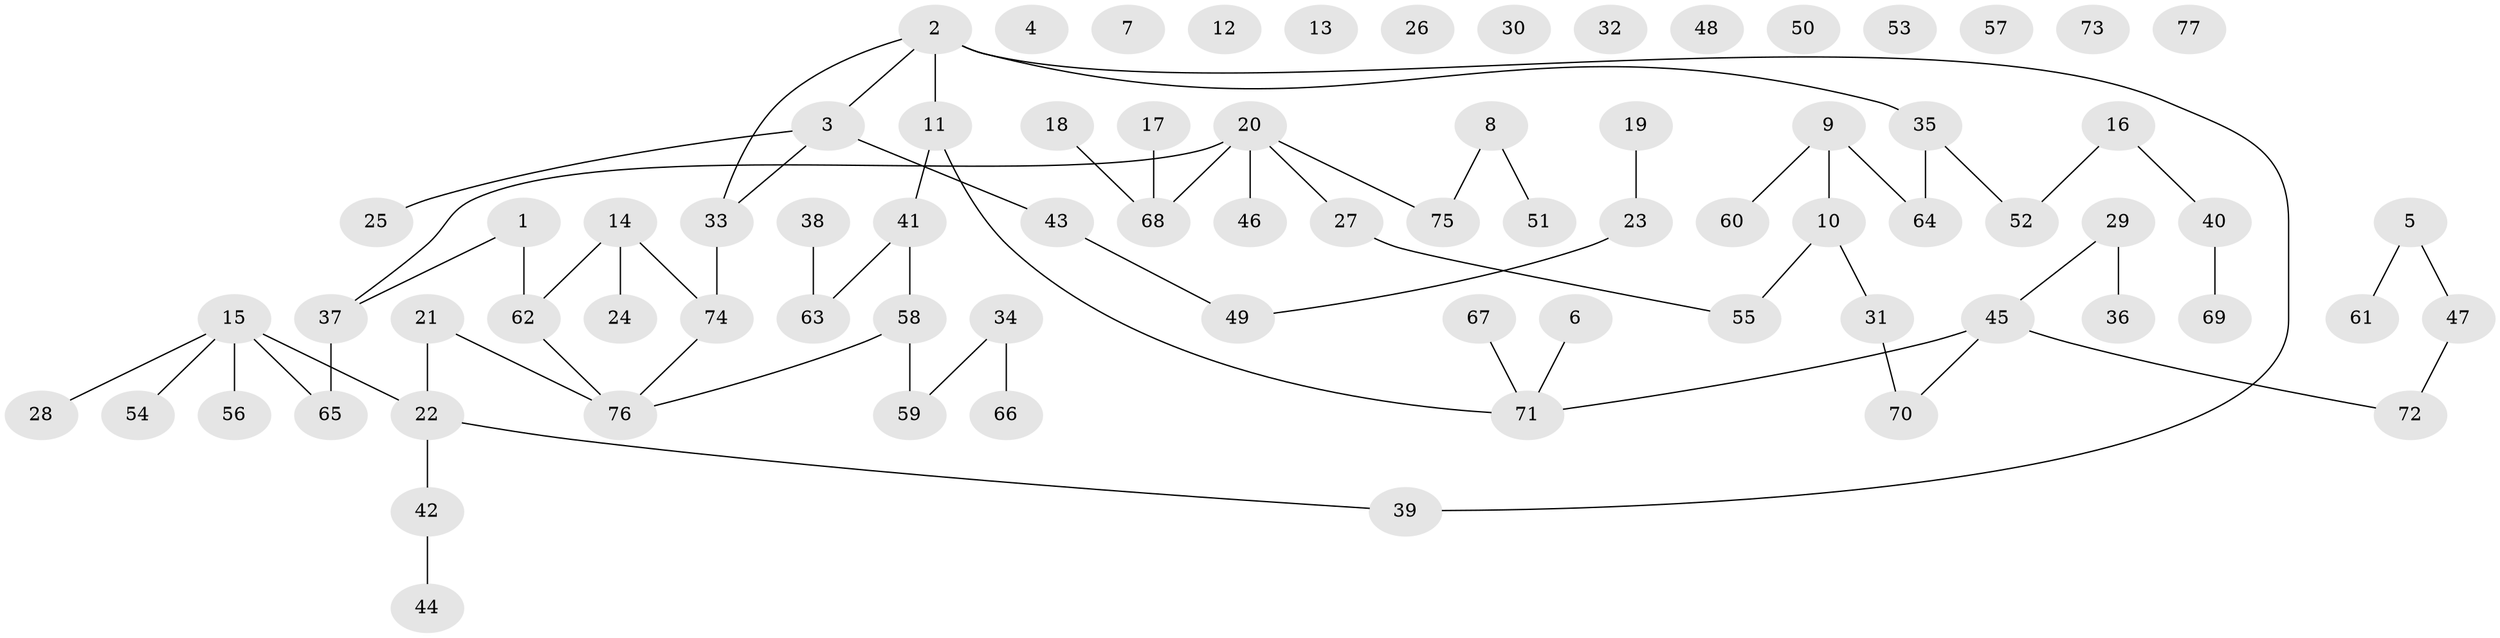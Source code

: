 // coarse degree distribution, {3: 0.12727272727272726, 5: 0.03636363636363636, 2: 0.23636363636363636, 0: 0.23636363636363636, 1: 0.2727272727272727, 4: 0.07272727272727272, 6: 0.01818181818181818}
// Generated by graph-tools (version 1.1) at 2025/23/03/03/25 07:23:26]
// undirected, 77 vertices, 70 edges
graph export_dot {
graph [start="1"]
  node [color=gray90,style=filled];
  1;
  2;
  3;
  4;
  5;
  6;
  7;
  8;
  9;
  10;
  11;
  12;
  13;
  14;
  15;
  16;
  17;
  18;
  19;
  20;
  21;
  22;
  23;
  24;
  25;
  26;
  27;
  28;
  29;
  30;
  31;
  32;
  33;
  34;
  35;
  36;
  37;
  38;
  39;
  40;
  41;
  42;
  43;
  44;
  45;
  46;
  47;
  48;
  49;
  50;
  51;
  52;
  53;
  54;
  55;
  56;
  57;
  58;
  59;
  60;
  61;
  62;
  63;
  64;
  65;
  66;
  67;
  68;
  69;
  70;
  71;
  72;
  73;
  74;
  75;
  76;
  77;
  1 -- 37;
  1 -- 62;
  2 -- 3;
  2 -- 11;
  2 -- 33;
  2 -- 35;
  2 -- 39;
  3 -- 25;
  3 -- 33;
  3 -- 43;
  5 -- 47;
  5 -- 61;
  6 -- 71;
  8 -- 51;
  8 -- 75;
  9 -- 10;
  9 -- 60;
  9 -- 64;
  10 -- 31;
  10 -- 55;
  11 -- 41;
  11 -- 71;
  14 -- 24;
  14 -- 62;
  14 -- 74;
  15 -- 22;
  15 -- 28;
  15 -- 54;
  15 -- 56;
  15 -- 65;
  16 -- 40;
  16 -- 52;
  17 -- 68;
  18 -- 68;
  19 -- 23;
  20 -- 27;
  20 -- 37;
  20 -- 46;
  20 -- 68;
  20 -- 75;
  21 -- 22;
  21 -- 76;
  22 -- 39;
  22 -- 42;
  23 -- 49;
  27 -- 55;
  29 -- 36;
  29 -- 45;
  31 -- 70;
  33 -- 74;
  34 -- 59;
  34 -- 66;
  35 -- 52;
  35 -- 64;
  37 -- 65;
  38 -- 63;
  40 -- 69;
  41 -- 58;
  41 -- 63;
  42 -- 44;
  43 -- 49;
  45 -- 70;
  45 -- 71;
  45 -- 72;
  47 -- 72;
  58 -- 59;
  58 -- 76;
  62 -- 76;
  67 -- 71;
  74 -- 76;
}
